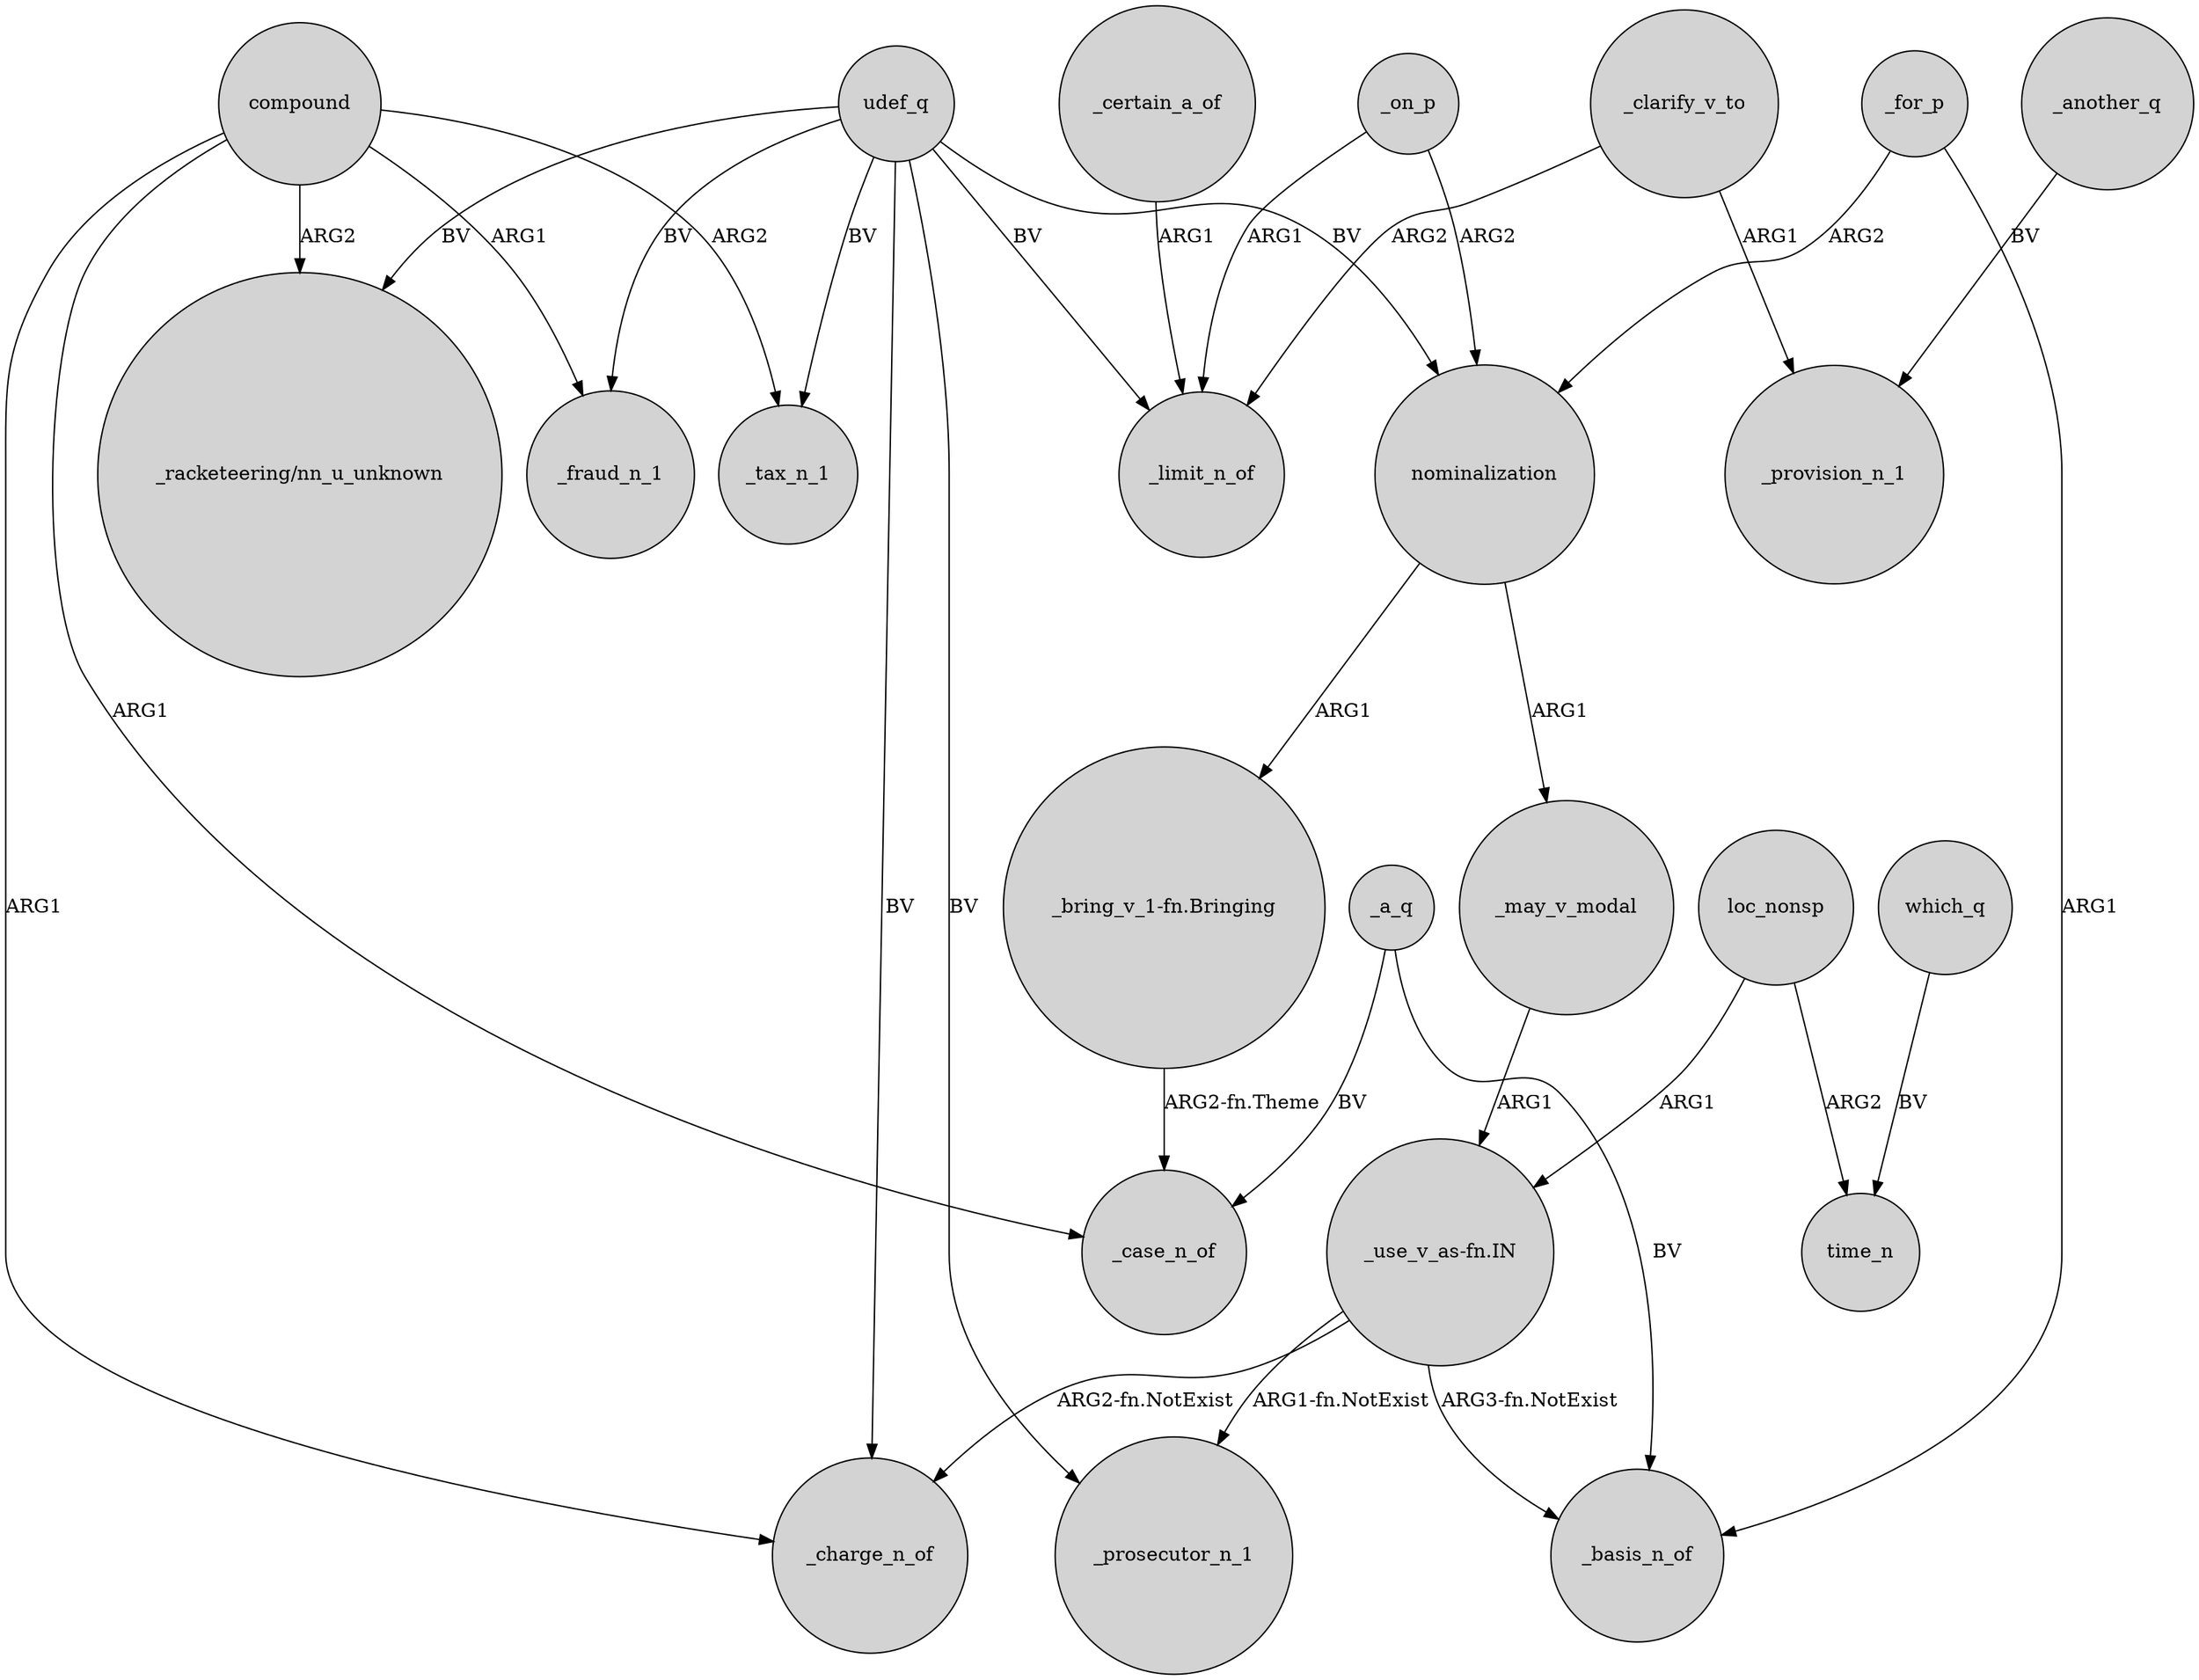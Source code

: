 digraph {
	node [shape=circle style=filled]
	nominalization -> _may_v_modal [label=ARG1]
	_a_q -> _case_n_of [label=BV]
	"_use_v_as-fn.IN" -> _charge_n_of [label="ARG2-fn.NotExist"]
	_on_p -> nominalization [label=ARG2]
	_for_p -> nominalization [label=ARG2]
	which_q -> time_n [label=BV]
	_may_v_modal -> "_use_v_as-fn.IN" [label=ARG1]
	_certain_a_of -> _limit_n_of [label=ARG1]
	"_use_v_as-fn.IN" -> _prosecutor_n_1 [label="ARG1-fn.NotExist"]
	udef_q -> _charge_n_of [label=BV]
	loc_nonsp -> time_n [label=ARG2]
	udef_q -> _prosecutor_n_1 [label=BV]
	_a_q -> _basis_n_of [label=BV]
	_another_q -> _provision_n_1 [label=BV]
	udef_q -> _fraud_n_1 [label=BV]
	udef_q -> _tax_n_1 [label=BV]
	nominalization -> "_bring_v_1-fn.Bringing" [label=ARG1]
	compound -> _case_n_of [label=ARG1]
	loc_nonsp -> "_use_v_as-fn.IN" [label=ARG1]
	compound -> _charge_n_of [label=ARG1]
	_clarify_v_to -> _provision_n_1 [label=ARG1]
	udef_q -> "_racketeering/nn_u_unknown" [label=BV]
	"_bring_v_1-fn.Bringing" -> _case_n_of [label="ARG2-fn.Theme"]
	udef_q -> nominalization [label=BV]
	compound -> "_racketeering/nn_u_unknown" [label=ARG2]
	_clarify_v_to -> _limit_n_of [label=ARG2]
	compound -> _fraud_n_1 [label=ARG1]
	"_use_v_as-fn.IN" -> _basis_n_of [label="ARG3-fn.NotExist"]
	compound -> _tax_n_1 [label=ARG2]
	_on_p -> _limit_n_of [label=ARG1]
	udef_q -> _limit_n_of [label=BV]
	_for_p -> _basis_n_of [label=ARG1]
}
